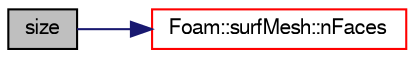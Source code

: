 digraph "size"
{
  bgcolor="transparent";
  edge [fontname="FreeSans",fontsize="10",labelfontname="FreeSans",labelfontsize="10"];
  node [fontname="FreeSans",fontsize="10",shape=record];
  rankdir="LR";
  Node2 [label="size",height=0.2,width=0.4,color="black", fillcolor="grey75", style="filled", fontcolor="black"];
  Node2 -> Node3 [color="midnightblue",fontsize="10",style="solid",fontname="FreeSans"];
  Node3 [label="Foam::surfMesh::nFaces",height=0.2,width=0.4,color="red",URL="$a29702.html#af783acdbe2fe9244b256aa70dae1a87a",tooltip="Return the number of raw faces. "];
}
